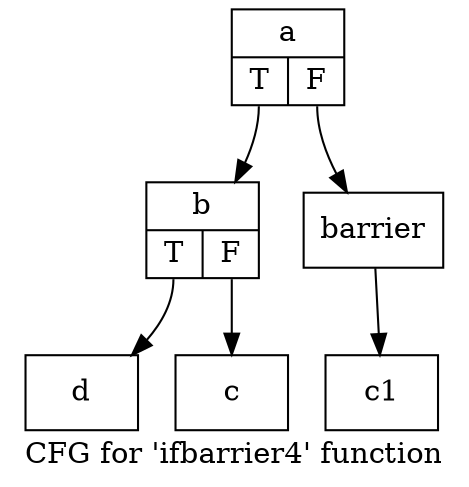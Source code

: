 digraph "CFG for 'ifbarrier4' function" {
	label="CFG for 'ifbarrier4' function";

	Node0x2b9e2b0 [shape=record,label="{a|{<s0>T|<s1>F}}"];
	Node0x2b9e2b0:s0 -> Node0x2b9e370;
	Node0x2b9e2b0:s1 -> Node0x2b9e310;
	Node0x2b9e310 [shape=record,label="{barrier}"];
	Node0x2b9e310 -> Node0x2b9e490;
	Node0x2b9e370 [shape=record,label="{b|{<s0>T|<s1>F}}"];
	Node0x2b9e370:s0 -> Node0x2b9e430;
	Node0x2b9e370:s1 -> Node0x2b9e3d0;
	Node0x2b9e3d0 [shape=record,label="{c}"];
	Node0x2b9e430 [shape=record,label="{d}"];
	Node0x2b9e490 [shape=record,label="{c1}"];
}
